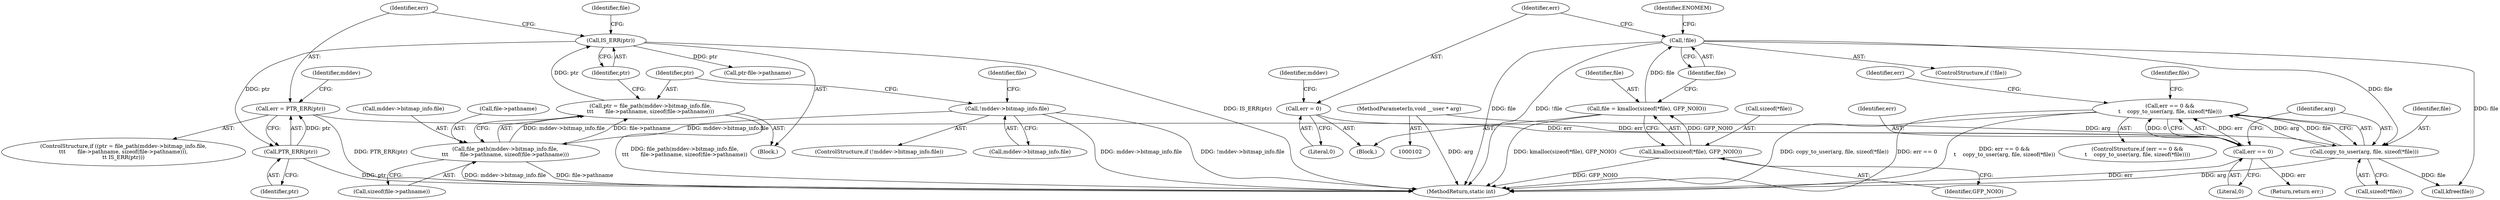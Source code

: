 digraph "0_linux_b6878d9e03043695dbf3fa1caa6dfc09db225b16@API" {
"1000193" [label="(Call,err == 0 &&\n\t    copy_to_user(arg, file, sizeof(*file)))"];
"1000194" [label="(Call,err == 0)"];
"1000167" [label="(Call,err = PTR_ERR(ptr))"];
"1000169" [label="(Call,PTR_ERR(ptr))"];
"1000165" [label="(Call,IS_ERR(ptr))"];
"1000150" [label="(Call,ptr = file_path(mddev->bitmap_info.file,\n\t\t\t       file->pathname, sizeof(file->pathname)))"];
"1000152" [label="(Call,file_path(mddev->bitmap_info.file,\n\t\t\t       file->pathname, sizeof(file->pathname)))"];
"1000134" [label="(Call,!mddev->bitmap_info.file)"];
"1000125" [label="(Call,err = 0)"];
"1000197" [label="(Call,copy_to_user(arg, file, sizeof(*file)))"];
"1000104" [label="(MethodParameterIn,void __user * arg)"];
"1000120" [label="(Call,!file)"];
"1000112" [label="(Call,file = kmalloc(sizeof(*file), GFP_NOIO))"];
"1000114" [label="(Call,kmalloc(sizeof(*file), GFP_NOIO))"];
"1000209" [label="(Return,return err;)"];
"1000204" [label="(Identifier,err)"];
"1000133" [label="(ControlStructure,if (!mddev->bitmap_info.file))"];
"1000190" [label="(Identifier,mddev)"];
"1000161" [label="(Call,sizeof(file->pathname))"];
"1000143" [label="(Identifier,file)"];
"1000124" [label="(Identifier,ENOMEM)"];
"1000194" [label="(Call,err == 0)"];
"1000192" [label="(ControlStructure,if (err == 0 &&\n\t    copy_to_user(arg, file, sizeof(*file))))"];
"1000114" [label="(Call,kmalloc(sizeof(*file), GFP_NOIO))"];
"1000168" [label="(Identifier,err)"];
"1000150" [label="(Call,ptr = file_path(mddev->bitmap_info.file,\n\t\t\t       file->pathname, sizeof(file->pathname)))"];
"1000200" [label="(Call,sizeof(*file))"];
"1000134" [label="(Call,!mddev->bitmap_info.file)"];
"1000118" [label="(Identifier,GFP_NOIO)"];
"1000195" [label="(Identifier,err)"];
"1000125" [label="(Call,err = 0)"];
"1000166" [label="(Identifier,ptr)"];
"1000152" [label="(Call,file_path(mddev->bitmap_info.file,\n\t\t\t       file->pathname, sizeof(file->pathname)))"];
"1000115" [label="(Call,sizeof(*file))"];
"1000182" [label="(Call,ptr-file->pathname)"];
"1000174" [label="(Identifier,file)"];
"1000119" [label="(ControlStructure,if (!file))"];
"1000198" [label="(Identifier,arg)"];
"1000120" [label="(Call,!file)"];
"1000105" [label="(Block,)"];
"1000211" [label="(MethodReturn,static int)"];
"1000127" [label="(Literal,0)"];
"1000197" [label="(Call,copy_to_user(arg, file, sizeof(*file)))"];
"1000126" [label="(Identifier,err)"];
"1000207" [label="(Call,kfree(file))"];
"1000199" [label="(Identifier,file)"];
"1000170" [label="(Identifier,ptr)"];
"1000135" [label="(Call,mddev->bitmap_info.file)"];
"1000121" [label="(Identifier,file)"];
"1000112" [label="(Call,file = kmalloc(sizeof(*file), GFP_NOIO))"];
"1000158" [label="(Call,file->pathname)"];
"1000196" [label="(Literal,0)"];
"1000148" [label="(ControlStructure,if ((ptr = file_path(mddev->bitmap_info.file,\n\t\t\t       file->pathname, sizeof(file->pathname))),\n\t\t IS_ERR(ptr)))"];
"1000149" [label="(Block,)"];
"1000153" [label="(Call,mddev->bitmap_info.file)"];
"1000113" [label="(Identifier,file)"];
"1000208" [label="(Identifier,file)"];
"1000193" [label="(Call,err == 0 &&\n\t    copy_to_user(arg, file, sizeof(*file)))"];
"1000131" [label="(Identifier,mddev)"];
"1000167" [label="(Call,err = PTR_ERR(ptr))"];
"1000104" [label="(MethodParameterIn,void __user * arg)"];
"1000151" [label="(Identifier,ptr)"];
"1000169" [label="(Call,PTR_ERR(ptr))"];
"1000165" [label="(Call,IS_ERR(ptr))"];
"1000193" -> "1000192"  [label="AST: "];
"1000193" -> "1000194"  [label="CFG: "];
"1000193" -> "1000197"  [label="CFG: "];
"1000194" -> "1000193"  [label="AST: "];
"1000197" -> "1000193"  [label="AST: "];
"1000204" -> "1000193"  [label="CFG: "];
"1000208" -> "1000193"  [label="CFG: "];
"1000193" -> "1000211"  [label="DDG: copy_to_user(arg, file, sizeof(*file))"];
"1000193" -> "1000211"  [label="DDG: err == 0"];
"1000193" -> "1000211"  [label="DDG: err == 0 &&\n\t    copy_to_user(arg, file, sizeof(*file))"];
"1000194" -> "1000193"  [label="DDG: err"];
"1000194" -> "1000193"  [label="DDG: 0"];
"1000197" -> "1000193"  [label="DDG: arg"];
"1000197" -> "1000193"  [label="DDG: file"];
"1000194" -> "1000196"  [label="CFG: "];
"1000195" -> "1000194"  [label="AST: "];
"1000196" -> "1000194"  [label="AST: "];
"1000198" -> "1000194"  [label="CFG: "];
"1000194" -> "1000211"  [label="DDG: err"];
"1000167" -> "1000194"  [label="DDG: err"];
"1000125" -> "1000194"  [label="DDG: err"];
"1000194" -> "1000209"  [label="DDG: err"];
"1000167" -> "1000148"  [label="AST: "];
"1000167" -> "1000169"  [label="CFG: "];
"1000168" -> "1000167"  [label="AST: "];
"1000169" -> "1000167"  [label="AST: "];
"1000190" -> "1000167"  [label="CFG: "];
"1000167" -> "1000211"  [label="DDG: PTR_ERR(ptr)"];
"1000169" -> "1000167"  [label="DDG: ptr"];
"1000169" -> "1000170"  [label="CFG: "];
"1000170" -> "1000169"  [label="AST: "];
"1000169" -> "1000211"  [label="DDG: ptr"];
"1000165" -> "1000169"  [label="DDG: ptr"];
"1000165" -> "1000149"  [label="AST: "];
"1000165" -> "1000166"  [label="CFG: "];
"1000166" -> "1000165"  [label="AST: "];
"1000168" -> "1000165"  [label="CFG: "];
"1000174" -> "1000165"  [label="CFG: "];
"1000165" -> "1000211"  [label="DDG: IS_ERR(ptr)"];
"1000150" -> "1000165"  [label="DDG: ptr"];
"1000165" -> "1000182"  [label="DDG: ptr"];
"1000150" -> "1000149"  [label="AST: "];
"1000150" -> "1000152"  [label="CFG: "];
"1000151" -> "1000150"  [label="AST: "];
"1000152" -> "1000150"  [label="AST: "];
"1000166" -> "1000150"  [label="CFG: "];
"1000150" -> "1000211"  [label="DDG: file_path(mddev->bitmap_info.file,\n\t\t\t       file->pathname, sizeof(file->pathname))"];
"1000152" -> "1000150"  [label="DDG: mddev->bitmap_info.file"];
"1000152" -> "1000150"  [label="DDG: file->pathname"];
"1000152" -> "1000161"  [label="CFG: "];
"1000153" -> "1000152"  [label="AST: "];
"1000158" -> "1000152"  [label="AST: "];
"1000161" -> "1000152"  [label="AST: "];
"1000152" -> "1000211"  [label="DDG: file->pathname"];
"1000152" -> "1000211"  [label="DDG: mddev->bitmap_info.file"];
"1000134" -> "1000152"  [label="DDG: mddev->bitmap_info.file"];
"1000134" -> "1000133"  [label="AST: "];
"1000134" -> "1000135"  [label="CFG: "];
"1000135" -> "1000134"  [label="AST: "];
"1000143" -> "1000134"  [label="CFG: "];
"1000151" -> "1000134"  [label="CFG: "];
"1000134" -> "1000211"  [label="DDG: !mddev->bitmap_info.file"];
"1000134" -> "1000211"  [label="DDG: mddev->bitmap_info.file"];
"1000125" -> "1000105"  [label="AST: "];
"1000125" -> "1000127"  [label="CFG: "];
"1000126" -> "1000125"  [label="AST: "];
"1000127" -> "1000125"  [label="AST: "];
"1000131" -> "1000125"  [label="CFG: "];
"1000197" -> "1000200"  [label="CFG: "];
"1000198" -> "1000197"  [label="AST: "];
"1000199" -> "1000197"  [label="AST: "];
"1000200" -> "1000197"  [label="AST: "];
"1000197" -> "1000211"  [label="DDG: arg"];
"1000104" -> "1000197"  [label="DDG: arg"];
"1000120" -> "1000197"  [label="DDG: file"];
"1000197" -> "1000207"  [label="DDG: file"];
"1000104" -> "1000102"  [label="AST: "];
"1000104" -> "1000211"  [label="DDG: arg"];
"1000120" -> "1000119"  [label="AST: "];
"1000120" -> "1000121"  [label="CFG: "];
"1000121" -> "1000120"  [label="AST: "];
"1000124" -> "1000120"  [label="CFG: "];
"1000126" -> "1000120"  [label="CFG: "];
"1000120" -> "1000211"  [label="DDG: file"];
"1000120" -> "1000211"  [label="DDG: !file"];
"1000112" -> "1000120"  [label="DDG: file"];
"1000120" -> "1000207"  [label="DDG: file"];
"1000112" -> "1000105"  [label="AST: "];
"1000112" -> "1000114"  [label="CFG: "];
"1000113" -> "1000112"  [label="AST: "];
"1000114" -> "1000112"  [label="AST: "];
"1000121" -> "1000112"  [label="CFG: "];
"1000112" -> "1000211"  [label="DDG: kmalloc(sizeof(*file), GFP_NOIO)"];
"1000114" -> "1000112"  [label="DDG: GFP_NOIO"];
"1000114" -> "1000118"  [label="CFG: "];
"1000115" -> "1000114"  [label="AST: "];
"1000118" -> "1000114"  [label="AST: "];
"1000114" -> "1000211"  [label="DDG: GFP_NOIO"];
}

